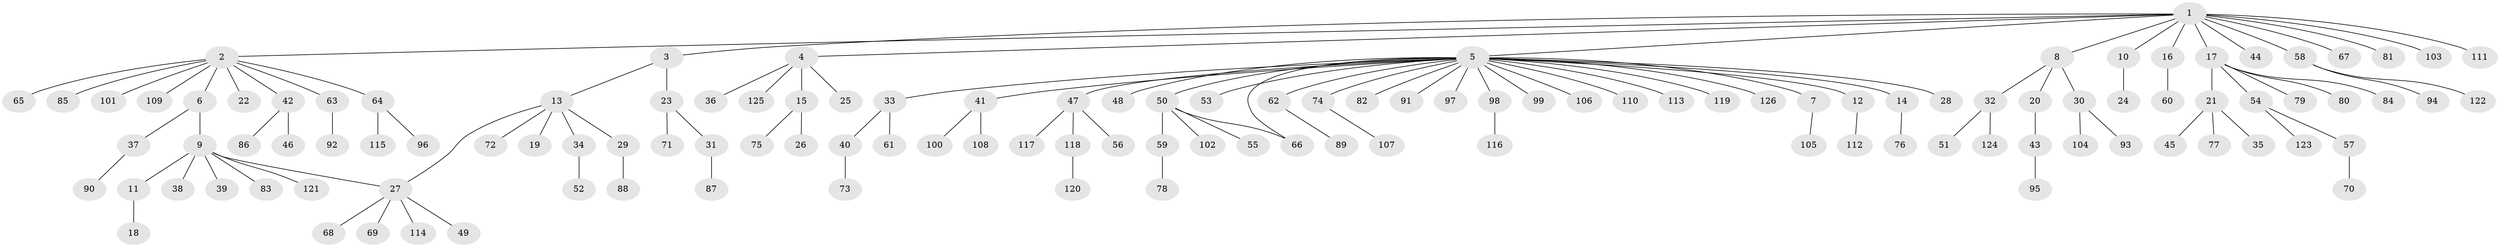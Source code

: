 // Generated by graph-tools (version 1.1) at 2025/35/03/09/25 02:35:25]
// undirected, 126 vertices, 127 edges
graph export_dot {
graph [start="1"]
  node [color=gray90,style=filled];
  1;
  2;
  3;
  4;
  5;
  6;
  7;
  8;
  9;
  10;
  11;
  12;
  13;
  14;
  15;
  16;
  17;
  18;
  19;
  20;
  21;
  22;
  23;
  24;
  25;
  26;
  27;
  28;
  29;
  30;
  31;
  32;
  33;
  34;
  35;
  36;
  37;
  38;
  39;
  40;
  41;
  42;
  43;
  44;
  45;
  46;
  47;
  48;
  49;
  50;
  51;
  52;
  53;
  54;
  55;
  56;
  57;
  58;
  59;
  60;
  61;
  62;
  63;
  64;
  65;
  66;
  67;
  68;
  69;
  70;
  71;
  72;
  73;
  74;
  75;
  76;
  77;
  78;
  79;
  80;
  81;
  82;
  83;
  84;
  85;
  86;
  87;
  88;
  89;
  90;
  91;
  92;
  93;
  94;
  95;
  96;
  97;
  98;
  99;
  100;
  101;
  102;
  103;
  104;
  105;
  106;
  107;
  108;
  109;
  110;
  111;
  112;
  113;
  114;
  115;
  116;
  117;
  118;
  119;
  120;
  121;
  122;
  123;
  124;
  125;
  126;
  1 -- 2;
  1 -- 3;
  1 -- 4;
  1 -- 5;
  1 -- 8;
  1 -- 10;
  1 -- 16;
  1 -- 17;
  1 -- 44;
  1 -- 58;
  1 -- 67;
  1 -- 81;
  1 -- 103;
  1 -- 111;
  2 -- 6;
  2 -- 22;
  2 -- 42;
  2 -- 63;
  2 -- 64;
  2 -- 65;
  2 -- 85;
  2 -- 101;
  2 -- 109;
  3 -- 13;
  3 -- 23;
  4 -- 15;
  4 -- 25;
  4 -- 36;
  4 -- 125;
  5 -- 7;
  5 -- 12;
  5 -- 14;
  5 -- 28;
  5 -- 33;
  5 -- 41;
  5 -- 47;
  5 -- 48;
  5 -- 50;
  5 -- 53;
  5 -- 62;
  5 -- 66;
  5 -- 74;
  5 -- 82;
  5 -- 91;
  5 -- 97;
  5 -- 98;
  5 -- 99;
  5 -- 106;
  5 -- 110;
  5 -- 113;
  5 -- 119;
  5 -- 126;
  6 -- 9;
  6 -- 37;
  7 -- 105;
  8 -- 20;
  8 -- 30;
  8 -- 32;
  9 -- 11;
  9 -- 27;
  9 -- 38;
  9 -- 39;
  9 -- 83;
  9 -- 121;
  10 -- 24;
  11 -- 18;
  12 -- 112;
  13 -- 19;
  13 -- 27;
  13 -- 29;
  13 -- 34;
  13 -- 72;
  14 -- 76;
  15 -- 26;
  15 -- 75;
  16 -- 60;
  17 -- 21;
  17 -- 54;
  17 -- 79;
  17 -- 80;
  17 -- 84;
  20 -- 43;
  21 -- 35;
  21 -- 45;
  21 -- 77;
  23 -- 31;
  23 -- 71;
  27 -- 49;
  27 -- 68;
  27 -- 69;
  27 -- 114;
  29 -- 88;
  30 -- 93;
  30 -- 104;
  31 -- 87;
  32 -- 51;
  32 -- 124;
  33 -- 40;
  33 -- 61;
  34 -- 52;
  37 -- 90;
  40 -- 73;
  41 -- 100;
  41 -- 108;
  42 -- 46;
  42 -- 86;
  43 -- 95;
  47 -- 56;
  47 -- 117;
  47 -- 118;
  50 -- 55;
  50 -- 59;
  50 -- 66;
  50 -- 102;
  54 -- 57;
  54 -- 123;
  57 -- 70;
  58 -- 94;
  58 -- 122;
  59 -- 78;
  62 -- 89;
  63 -- 92;
  64 -- 96;
  64 -- 115;
  74 -- 107;
  98 -- 116;
  118 -- 120;
}
